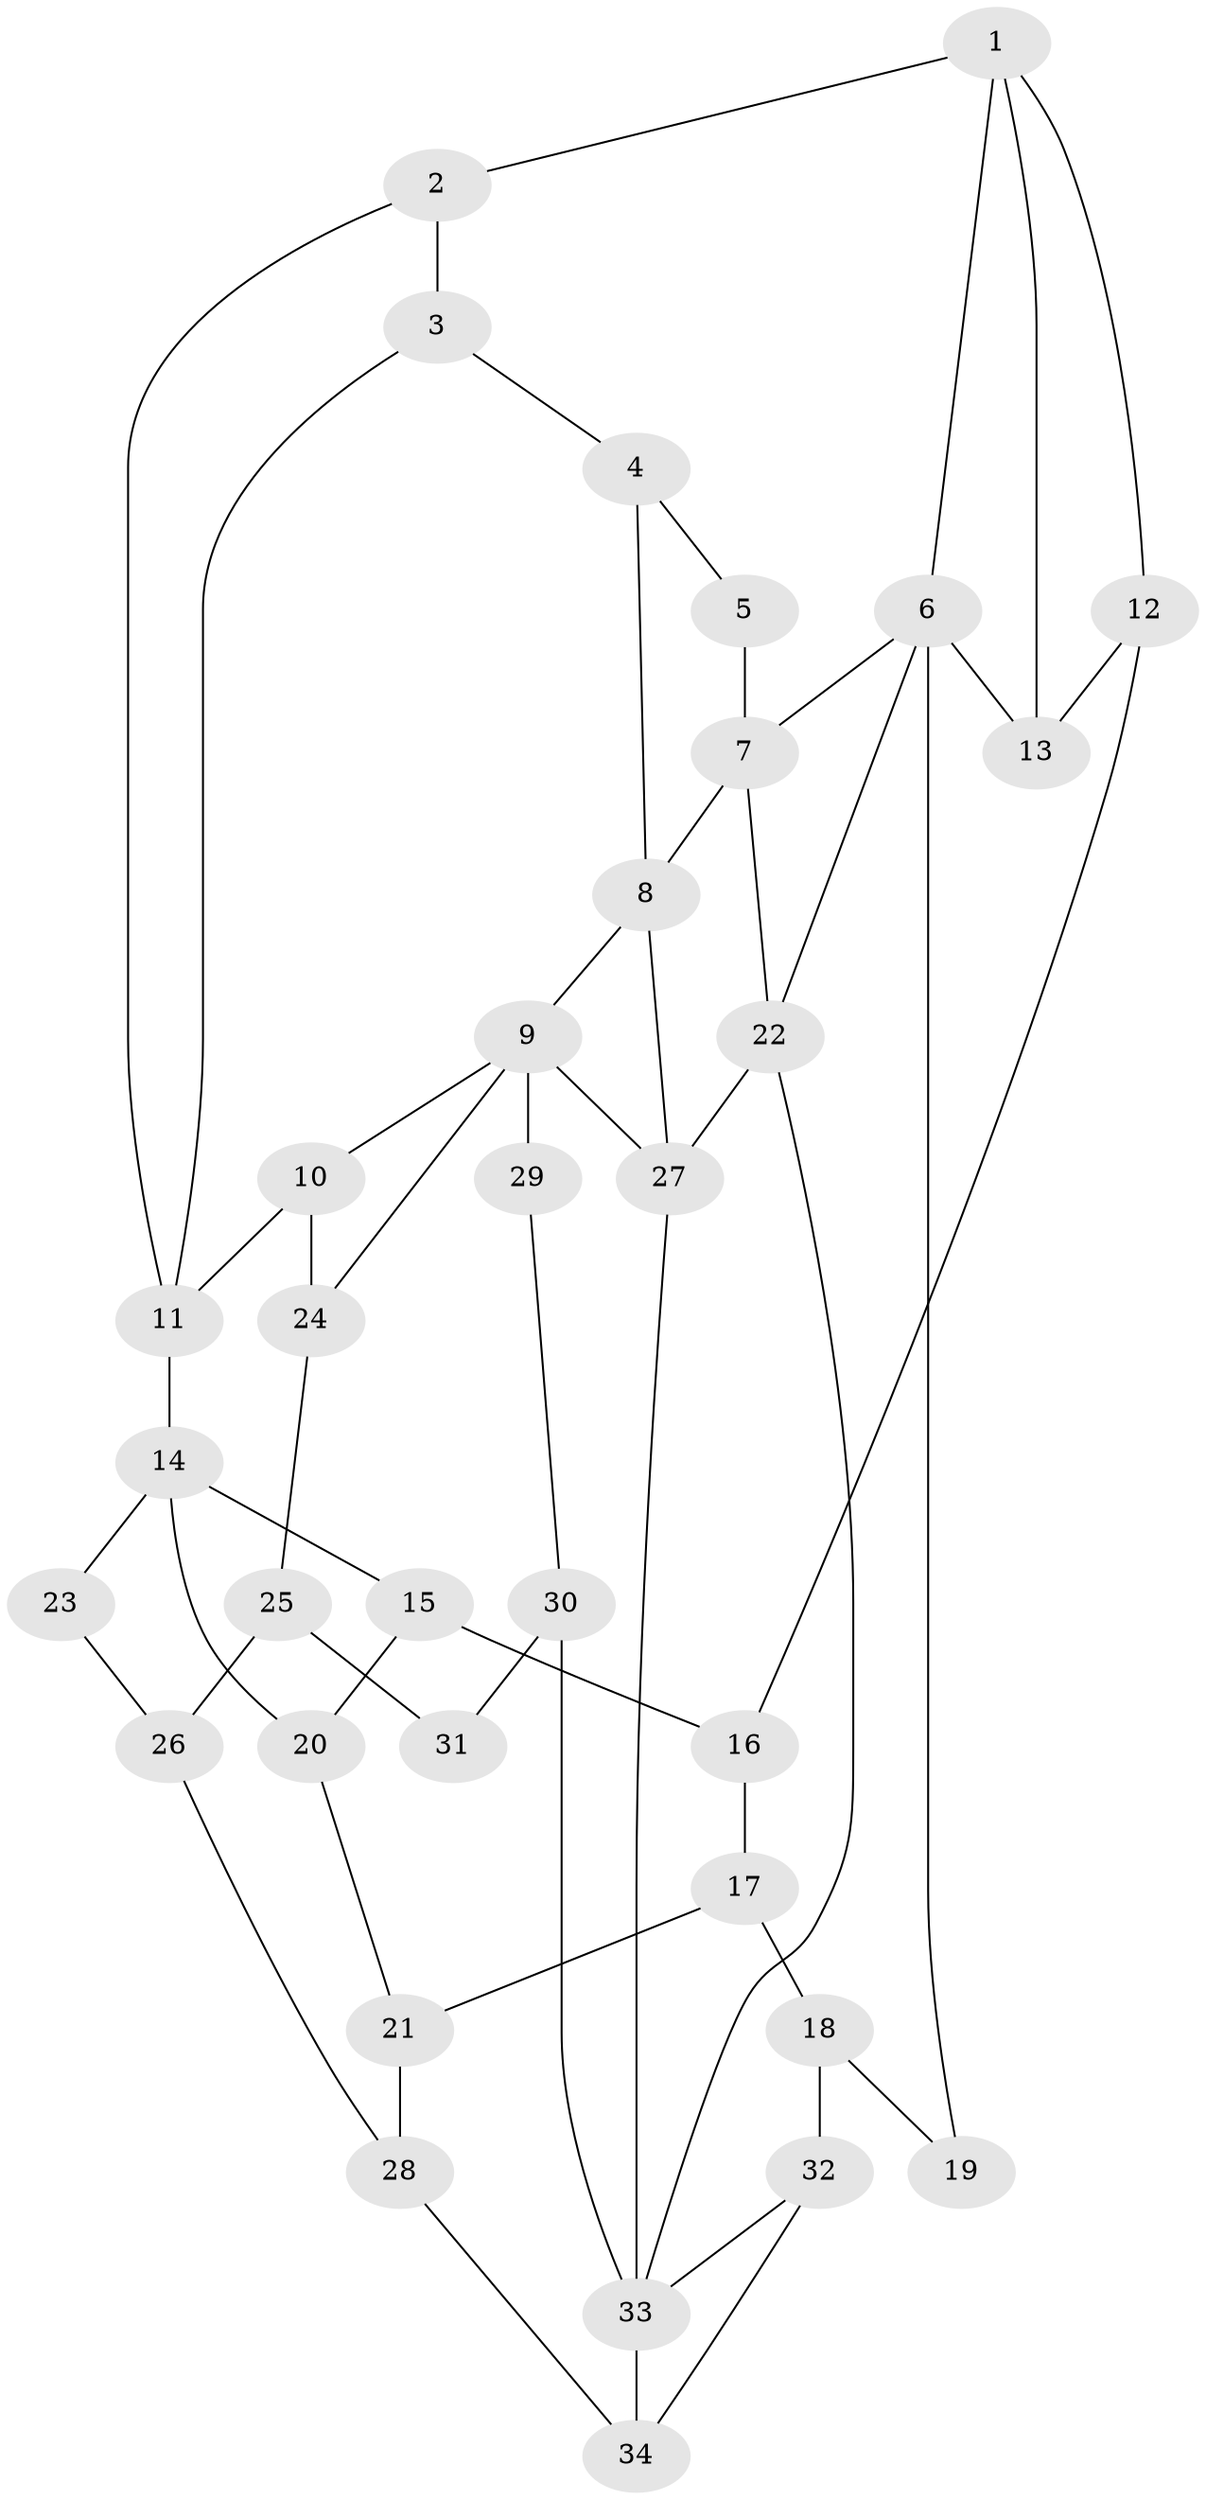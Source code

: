 // original degree distribution, {3: 0.037037037037037035, 5: 0.48148148148148145, 4: 0.25925925925925924, 6: 0.2222222222222222}
// Generated by graph-tools (version 1.1) at 2025/54/03/04/25 22:54:35]
// undirected, 34 vertices, 55 edges
graph export_dot {
  node [color=gray90,style=filled];
  1;
  2;
  3;
  4;
  5;
  6;
  7;
  8;
  9;
  10;
  11;
  12;
  13;
  14;
  15;
  16;
  17;
  18;
  19;
  20;
  21;
  22;
  23;
  24;
  25;
  26;
  27;
  28;
  29;
  30;
  31;
  32;
  33;
  34;
  1 -- 2 [weight=1.0];
  1 -- 6 [weight=1.0];
  1 -- 12 [weight=1.0];
  1 -- 13 [weight=1.0];
  2 -- 3 [weight=1.0];
  2 -- 11 [weight=1.0];
  3 -- 4 [weight=1.0];
  3 -- 11 [weight=1.0];
  4 -- 5 [weight=1.0];
  4 -- 8 [weight=1.0];
  5 -- 7 [weight=1.0];
  6 -- 7 [weight=1.0];
  6 -- 13 [weight=1.0];
  6 -- 19 [weight=2.0];
  6 -- 22 [weight=1.0];
  7 -- 8 [weight=1.0];
  7 -- 22 [weight=1.0];
  8 -- 9 [weight=1.0];
  8 -- 27 [weight=1.0];
  9 -- 10 [weight=1.0];
  9 -- 24 [weight=1.0];
  9 -- 27 [weight=1.0];
  9 -- 29 [weight=2.0];
  10 -- 11 [weight=2.0];
  10 -- 24 [weight=1.0];
  11 -- 14 [weight=2.0];
  12 -- 13 [weight=1.0];
  12 -- 16 [weight=1.0];
  14 -- 15 [weight=1.0];
  14 -- 20 [weight=1.0];
  14 -- 23 [weight=2.0];
  15 -- 16 [weight=1.0];
  15 -- 20 [weight=1.0];
  16 -- 17 [weight=1.0];
  17 -- 18 [weight=1.0];
  17 -- 21 [weight=1.0];
  18 -- 19 [weight=1.0];
  18 -- 32 [weight=1.0];
  20 -- 21 [weight=1.0];
  21 -- 28 [weight=1.0];
  22 -- 27 [weight=1.0];
  22 -- 33 [weight=1.0];
  23 -- 26 [weight=1.0];
  24 -- 25 [weight=1.0];
  25 -- 26 [weight=1.0];
  25 -- 31 [weight=1.0];
  26 -- 28 [weight=1.0];
  27 -- 33 [weight=1.0];
  28 -- 34 [weight=1.0];
  29 -- 30 [weight=1.0];
  30 -- 31 [weight=2.0];
  30 -- 33 [weight=2.0];
  32 -- 33 [weight=1.0];
  32 -- 34 [weight=1.0];
  33 -- 34 [weight=1.0];
}
